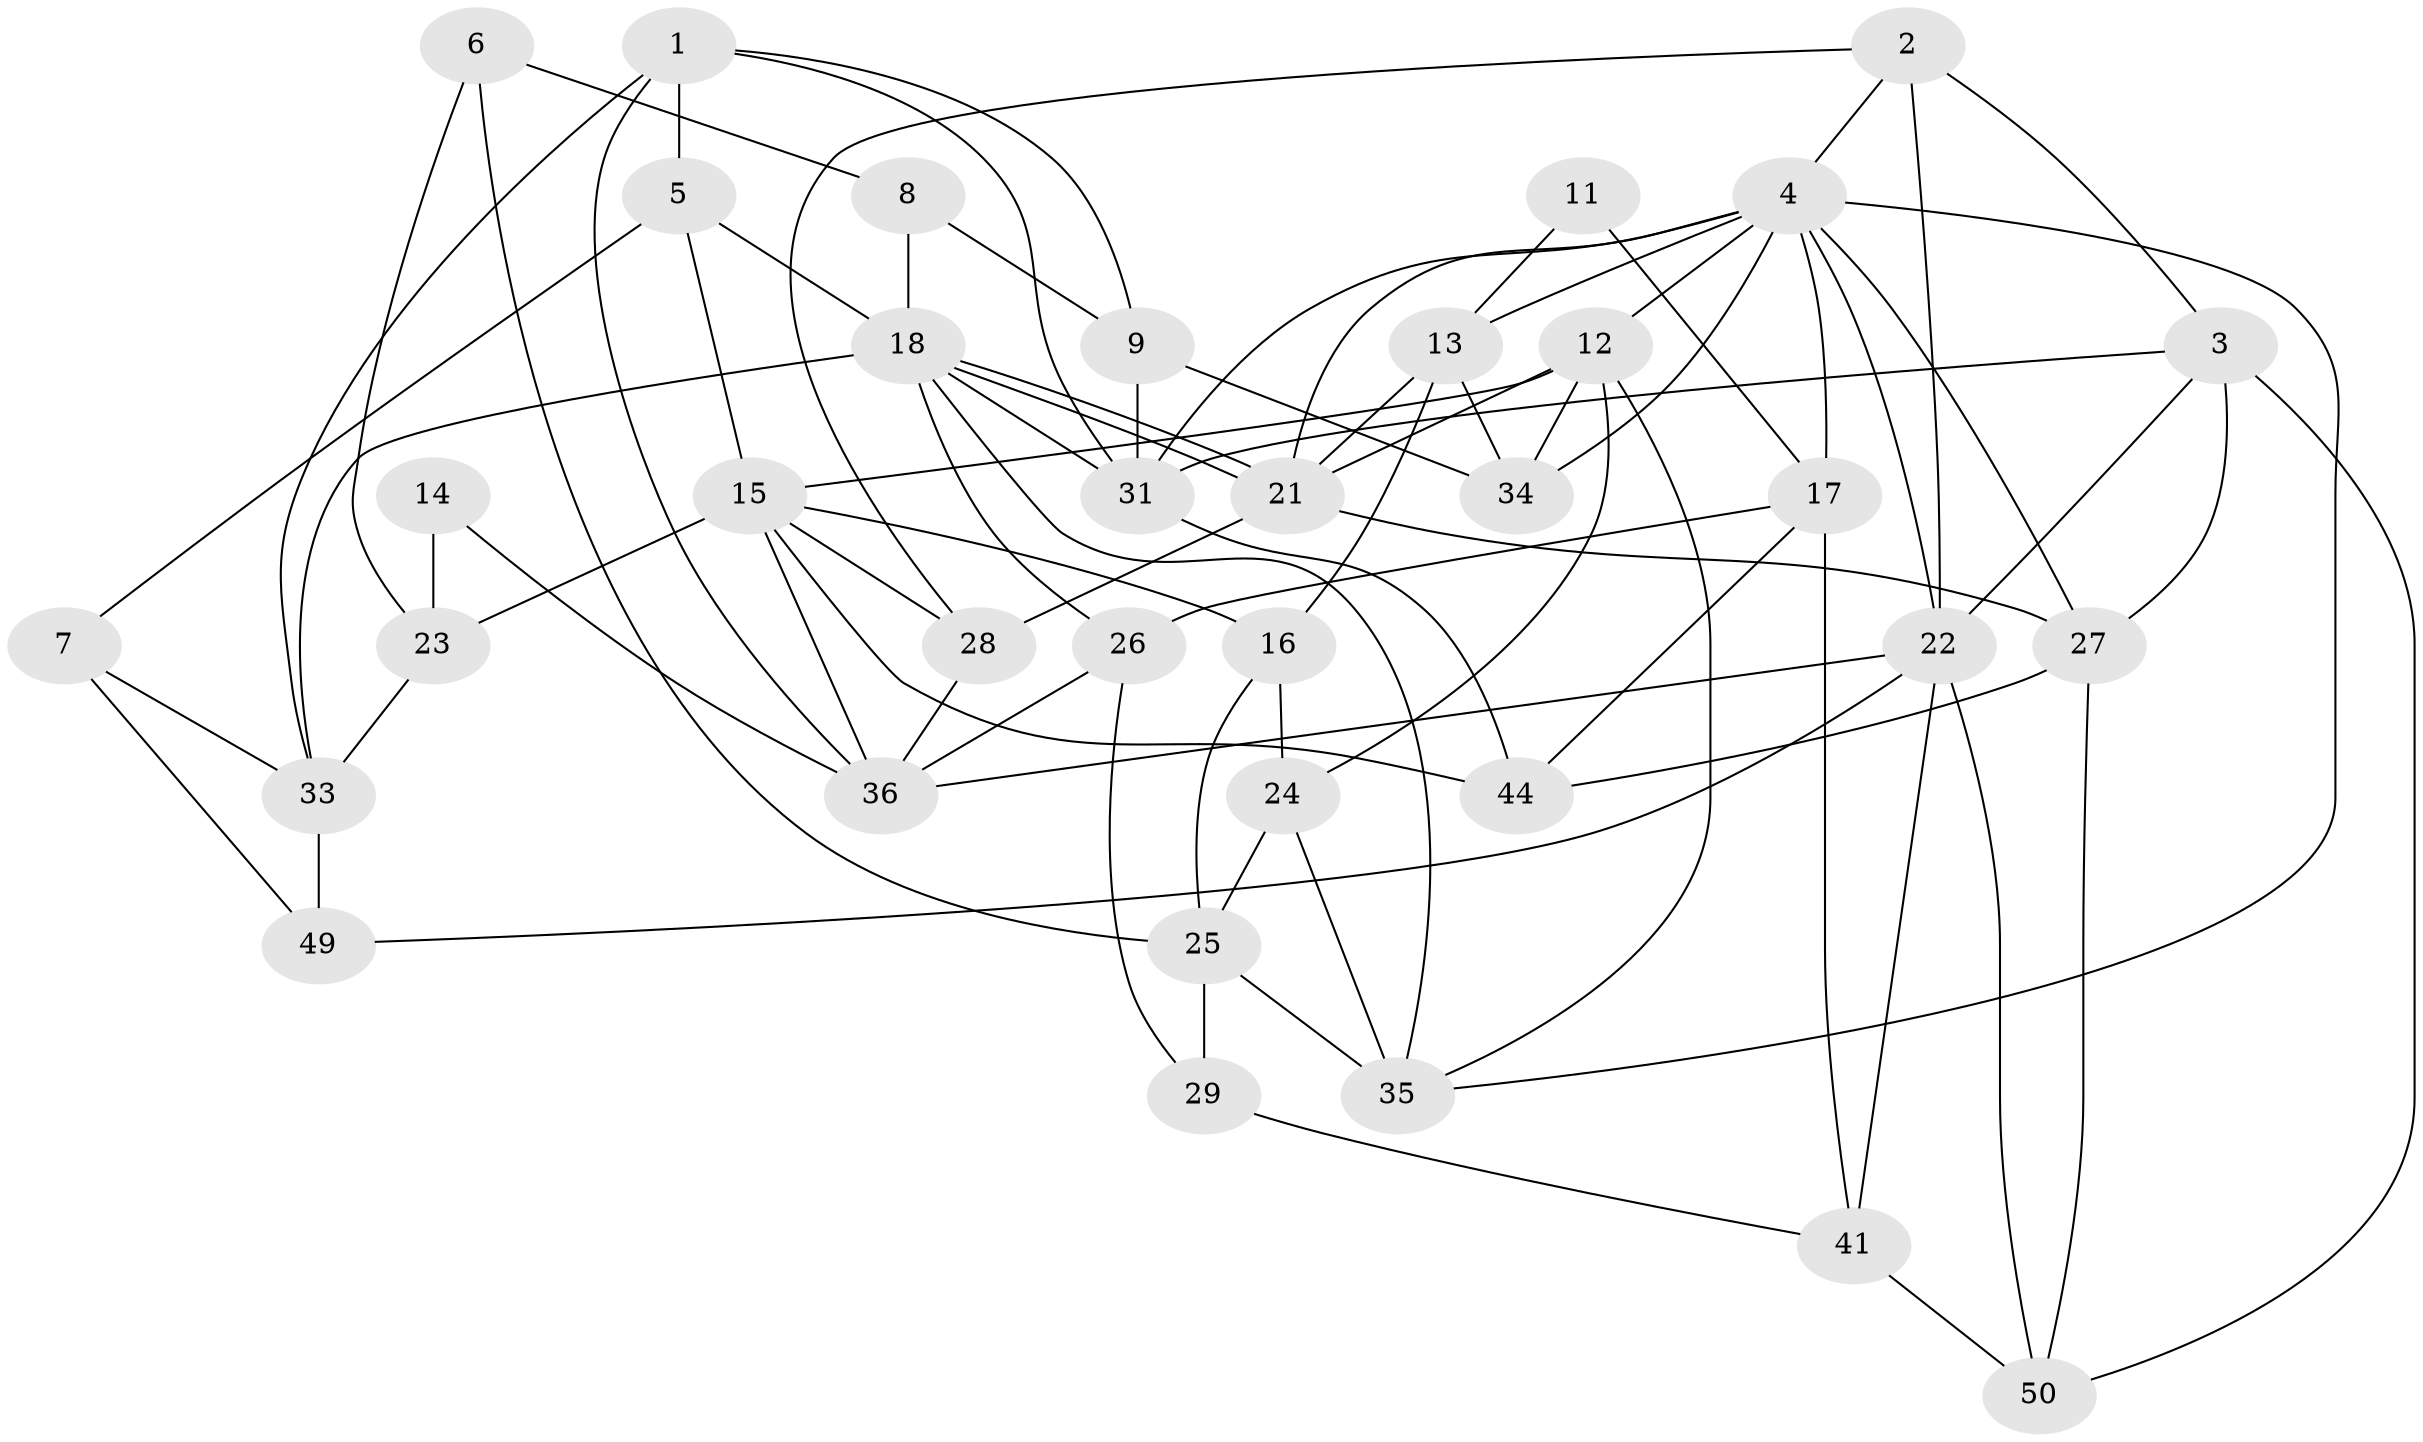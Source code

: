 // original degree distribution, {4: 0.34, 9: 0.02, 3: 0.3, 2: 0.08, 5: 0.18, 7: 0.02, 6: 0.06}
// Generated by graph-tools (version 1.1) at 2025/11/02/27/25 16:11:23]
// undirected, 35 vertices, 82 edges
graph export_dot {
graph [start="1"]
  node [color=gray90,style=filled];
  1 [super="+20"];
  2;
  3 [super="+42"];
  4 [super="+10"];
  5 [super="+47"];
  6;
  7;
  8;
  9;
  11;
  12 [super="+19"];
  13;
  14;
  15 [super="+48"];
  16;
  17 [super="+32"];
  18 [super="+30"];
  21 [super="+45"];
  22 [super="+46"];
  23;
  24 [super="+43"];
  25;
  26 [super="+40"];
  27 [super="+39"];
  28;
  29;
  31 [super="+37"];
  33;
  34 [super="+38"];
  35;
  36;
  41;
  44;
  49;
  50;
  1 -- 33;
  1 -- 9;
  1 -- 31;
  1 -- 36;
  1 -- 5;
  2 -- 28;
  2 -- 4;
  2 -- 22;
  2 -- 3;
  3 -- 50;
  3 -- 22;
  3 -- 31;
  3 -- 27;
  4 -- 13;
  4 -- 34;
  4 -- 35;
  4 -- 12;
  4 -- 22;
  4 -- 17;
  4 -- 27;
  4 -- 31;
  4 -- 21;
  5 -- 15;
  5 -- 18;
  5 -- 7;
  6 -- 8;
  6 -- 25;
  6 -- 23;
  7 -- 33;
  7 -- 49;
  8 -- 9;
  8 -- 18;
  9 -- 31;
  9 -- 34;
  11 -- 13;
  11 -- 17;
  12 -- 35;
  12 -- 34;
  12 -- 21;
  12 -- 24;
  12 -- 15;
  13 -- 34;
  13 -- 16;
  13 -- 21;
  14 -- 23;
  14 -- 36;
  15 -- 16;
  15 -- 28;
  15 -- 36;
  15 -- 23;
  15 -- 44;
  16 -- 24;
  16 -- 25;
  17 -- 44;
  17 -- 41;
  17 -- 26;
  18 -- 35;
  18 -- 21;
  18 -- 21;
  18 -- 31 [weight=2];
  18 -- 33 [weight=2];
  18 -- 26;
  21 -- 28;
  21 -- 27;
  22 -- 36;
  22 -- 41;
  22 -- 49;
  22 -- 50;
  23 -- 33;
  24 -- 35;
  24 -- 25;
  25 -- 29;
  25 -- 35;
  26 -- 36;
  26 -- 29;
  27 -- 50;
  27 -- 44;
  28 -- 36;
  29 -- 41;
  31 -- 44;
  33 -- 49;
  41 -- 50;
}

